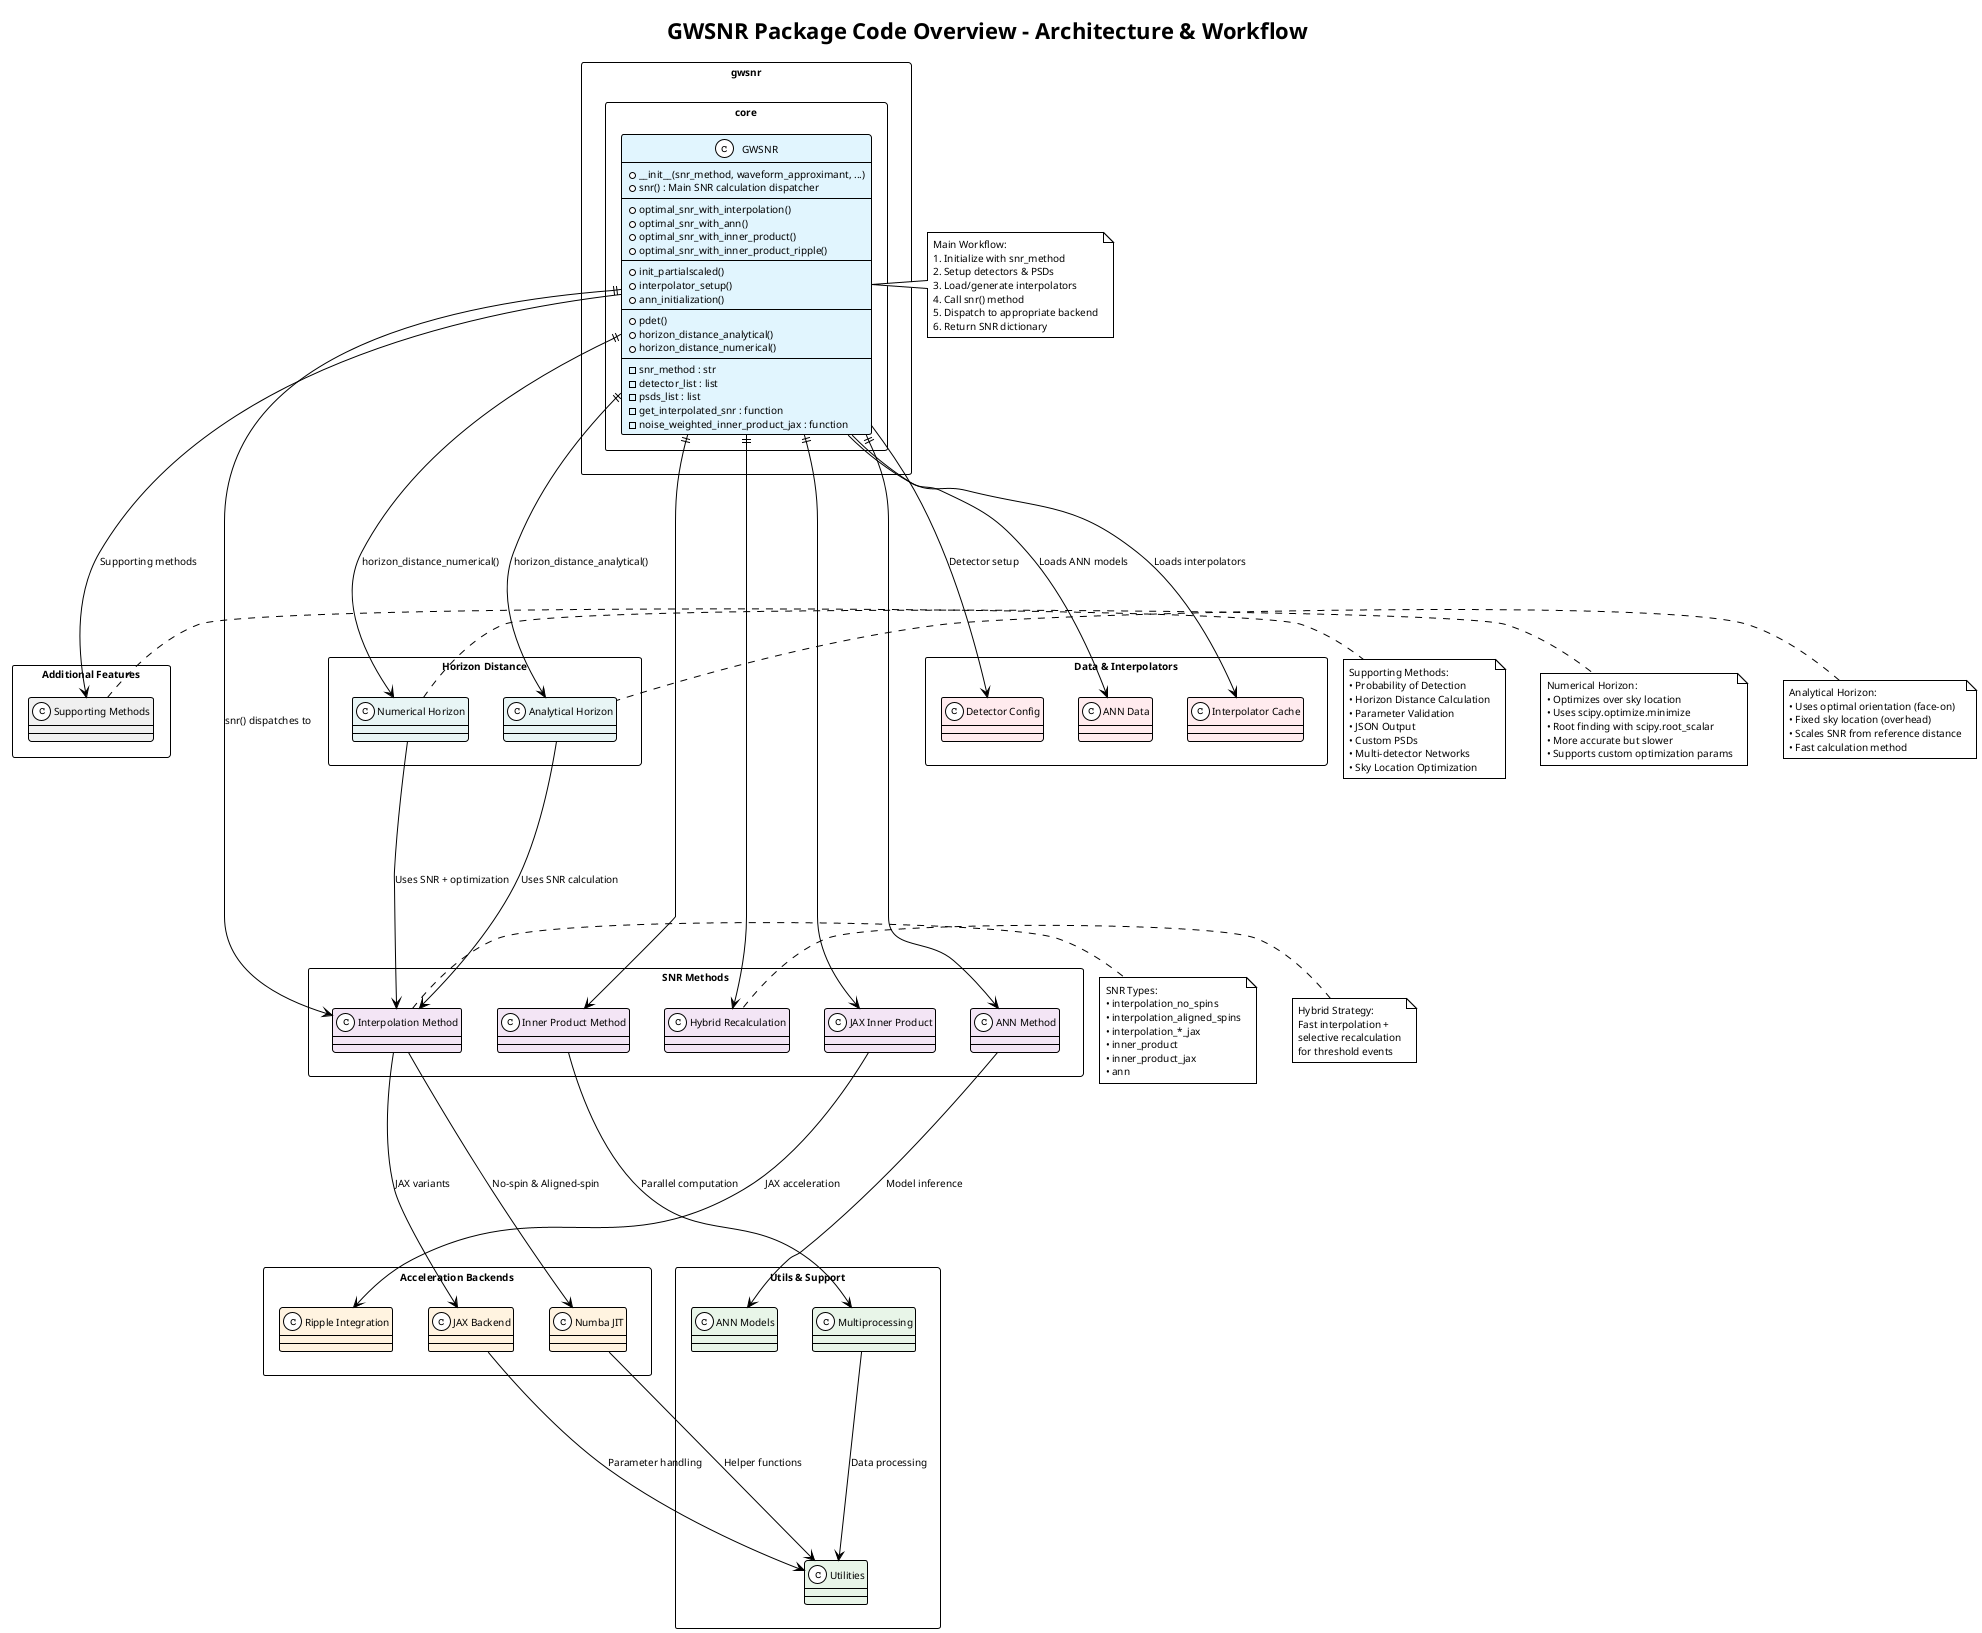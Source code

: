 @startuml
!theme plain
skinparam backgroundColor white
skinparam defaultFontSize 10
skinparam defaultFontName Arial
skinparam packageStyle rectangle
skinparam direction top to bottom

title GWSNR Package Code Overview - Architecture & Workflow

' Main GWSNR Class
package "gwsnr.core" {
    class GWSNR #E1F5FE {
        + __init__(snr_method, waveform_approximant, ...)
        + snr() : Main SNR calculation dispatcher
        --
        + optimal_snr_with_interpolation()
        + optimal_snr_with_ann()
        + optimal_snr_with_inner_product()
        + optimal_snr_with_inner_product_ripple()
        --
        + init_partialscaled()
        + interpolator_setup()
        + ann_initialization()
        --
        + pdet()
        + horizon_distance_analytical()
        + horizon_distance_numerical()
        --
        - snr_method : str
        - detector_list : list
        - psds_list : list
        - get_interpolated_snr : function
        - noise_weighted_inner_product_jax : function
    }
}

' SNR Calculation Methods
package "SNR Methods" {
    together {
        class "Interpolation Method" as interp #F3E5F5
        class "Inner Product Method" as inner #F3E5F5
    }
    together {
        class "JAX Inner Product" as jax_inner #F3E5F5
        class "ANN Method" as ann #F3E5F5
    }
    class "Hybrid Recalculation" as hybrid #F3E5F5
}

' Horizon Distance Calculations
package "Horizon Distance" {
    together {
        class "Analytical Horizon" as horizon_analytical #E8F5F5
        class "Numerical Horizon" as horizon_numerical #E8F5F5
    }
}

' Backend Acceleration
package "Acceleration Backends" {
    together {
        class "Numba JIT" as numba #FFF3E0
        class "JAX Backend" as jax #FFF3E0
    }
    class "Ripple Integration" as ripple #FFF3E0
}

' Utilities and Support
package "Utils & Support" {
    together {
        class "Utilities" as util_funcs #E8F5E8
        class "Multiprocessing" as mp #E8F5E8
    }
    class "ANN Models" as ann_models #E8F5E8
}

' Data Storage
package "Data & Interpolators" {
    together {
        class "Interpolator Cache" as cache #FFEBEE
        class "ANN Data" as ann_data #FFEBEE
    }
    class "Detector Config" as detector_config #FFEBEE
}

' Additional Features
package "Additional Features" {
    class "Supporting Methods" as features #F0F0F0
}

' Workflow Connections - Vertical Flow
GWSNR ||--down--> interp : "snr() dispatches to"
GWSNR ||--down--> inner
GWSNR ||--down--> jax_inner
GWSNR ||--down--> ann
GWSNR ||--down--> hybrid

' Horizon distance connections
GWSNR ||--down--> horizon_analytical : "horizon_distance_analytical()"
GWSNR ||--down--> horizon_numerical : "horizon_distance_numerical()"
horizon_analytical --down--> interp : "Uses SNR calculation"
horizon_numerical --down--> interp : "Uses SNR + optimization"

' Backend connections
interp --down--> numba : "No-spin & Aligned-spin"
interp --down--> jax : "JAX variants"
inner --down--> mp : "Parallel computation"
jax_inner --down--> ripple : "JAX acceleration"
ann --down--> ann_models : "Model inference"

' Utility connections
numba --down--> util_funcs : "Helper functions"
jax --down--> util_funcs : "Parameter handling"
mp --down--> util_funcs : "Data processing"

' Data connections
GWSNR --down--> cache : "Loads interpolators"
GWSNR --down--> ann_data : "Loads ANN models"
GWSNR --down--> detector_config : "Detector setup"

' Additional features
GWSNR --down--> features : "Supporting methods"

note right of features
Supporting Methods:
• Probability of Detection
• Horizon Distance Calculation
• Parameter Validation
• JSON Output
• Custom PSDs
• Multi-detector Networks
• Sky Location Optimization
end note

note left of GWSNR
Main Workflow:
1. Initialize with snr_method
2. Setup detectors & PSDs
3. Load/generate interpolators
4. Call snr() method
5. Dispatch to appropriate backend
6. Return SNR dictionary
end note

note right of interp
SNR Types:
• interpolation_no_spins
• interpolation_aligned_spins
• interpolation_*_jax
• inner_product
• inner_product_jax
• ann
end note

note left of horizon_analytical
Analytical Horizon:
• Uses optimal orientation (face-on)
• Fixed sky location (overhead)
• Scales SNR from reference distance
• Fast calculation method
end note

note right of horizon_numerical
Numerical Horizon:
• Optimizes over sky location
• Uses scipy.optimize.minimize
• Root finding with scipy.root_scalar
• More accurate but slower
• Supports custom optimization params
end note

note left of hybrid
Hybrid Strategy:
Fast interpolation +
selective recalculation
for threshold events
end note

@enduml
